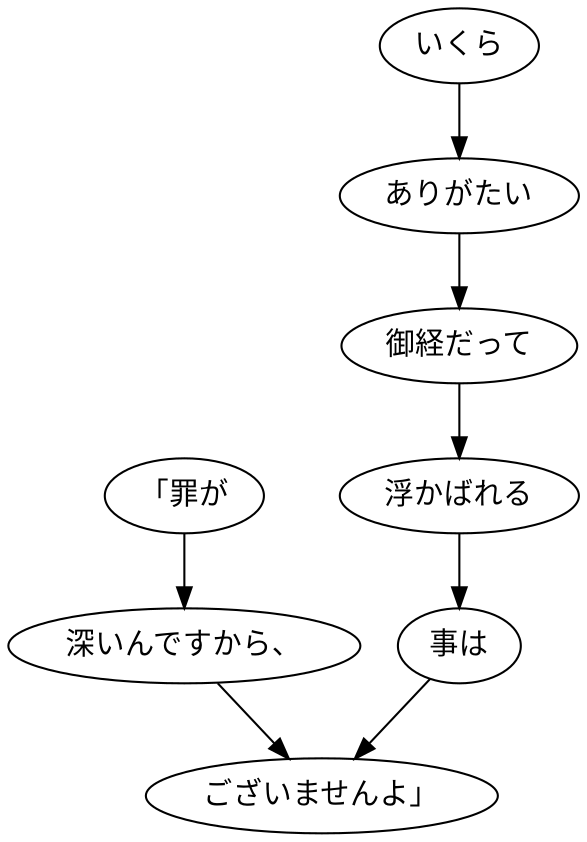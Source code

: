 digraph graph1301 {
	node0 [label="「罪が"];
	node1 [label="深いんですから、"];
	node2 [label="いくら"];
	node3 [label="ありがたい"];
	node4 [label="御経だって"];
	node5 [label="浮かばれる"];
	node6 [label="事は"];
	node7 [label="ございませんよ」"];
	node0 -> node1;
	node1 -> node7;
	node2 -> node3;
	node3 -> node4;
	node4 -> node5;
	node5 -> node6;
	node6 -> node7;
}
